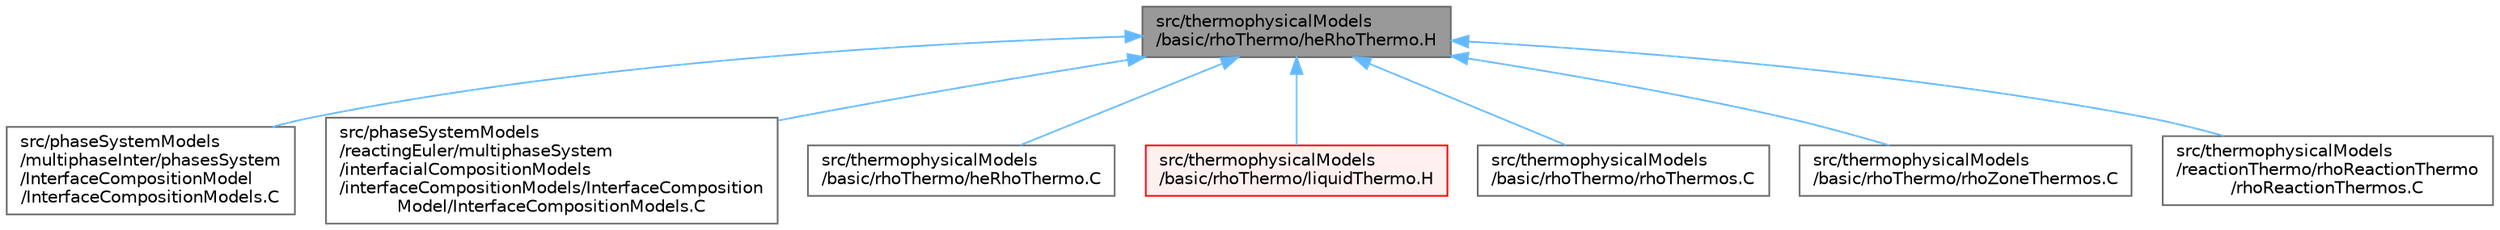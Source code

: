 digraph "src/thermophysicalModels/basic/rhoThermo/heRhoThermo.H"
{
 // LATEX_PDF_SIZE
  bgcolor="transparent";
  edge [fontname=Helvetica,fontsize=10,labelfontname=Helvetica,labelfontsize=10];
  node [fontname=Helvetica,fontsize=10,shape=box,height=0.2,width=0.4];
  Node1 [id="Node000001",label="src/thermophysicalModels\l/basic/rhoThermo/heRhoThermo.H",height=0.2,width=0.4,color="gray40", fillcolor="grey60", style="filled", fontcolor="black",tooltip=" "];
  Node1 -> Node2 [id="edge1_Node000001_Node000002",dir="back",color="steelblue1",style="solid",tooltip=" "];
  Node2 [id="Node000002",label="src/phaseSystemModels\l/multiphaseInter/phasesSystem\l/InterfaceCompositionModel\l/InterfaceCompositionModels.C",height=0.2,width=0.4,color="grey40", fillcolor="white", style="filled",URL="$multiphaseInter_2phasesSystem_2InterfaceCompositionModel_2InterfaceCompositionModels_8C.html",tooltip=" "];
  Node1 -> Node3 [id="edge2_Node000001_Node000003",dir="back",color="steelblue1",style="solid",tooltip=" "];
  Node3 [id="Node000003",label="src/phaseSystemModels\l/reactingEuler/multiphaseSystem\l/interfacialCompositionModels\l/interfaceCompositionModels/InterfaceComposition\lModel/InterfaceCompositionModels.C",height=0.2,width=0.4,color="grey40", fillcolor="white", style="filled",URL="$reactingEuler_2multiphaseSystem_2interfacialCompositionModels_2interfaceCompositionModels_2Inter002209c142736ef15c8063e50dd6dea0.html",tooltip=" "];
  Node1 -> Node4 [id="edge3_Node000001_Node000004",dir="back",color="steelblue1",style="solid",tooltip=" "];
  Node4 [id="Node000004",label="src/thermophysicalModels\l/basic/rhoThermo/heRhoThermo.C",height=0.2,width=0.4,color="grey40", fillcolor="white", style="filled",URL="$heRhoThermo_8C.html",tooltip=" "];
  Node1 -> Node5 [id="edge4_Node000001_Node000005",dir="back",color="steelblue1",style="solid",tooltip=" "];
  Node5 [id="Node000005",label="src/thermophysicalModels\l/basic/rhoThermo/liquidThermo.H",height=0.2,width=0.4,color="red", fillcolor="#FFF0F0", style="filled",URL="$liquidThermo_8H.html",tooltip=" "];
  Node1 -> Node7 [id="edge5_Node000001_Node000007",dir="back",color="steelblue1",style="solid",tooltip=" "];
  Node7 [id="Node000007",label="src/thermophysicalModels\l/basic/rhoThermo/rhoThermos.C",height=0.2,width=0.4,color="grey40", fillcolor="white", style="filled",URL="$rhoThermos_8C.html",tooltip=" "];
  Node1 -> Node8 [id="edge6_Node000001_Node000008",dir="back",color="steelblue1",style="solid",tooltip=" "];
  Node8 [id="Node000008",label="src/thermophysicalModels\l/basic/rhoThermo/rhoZoneThermos.C",height=0.2,width=0.4,color="grey40", fillcolor="white", style="filled",URL="$rhoZoneThermos_8C.html",tooltip=" "];
  Node1 -> Node9 [id="edge7_Node000001_Node000009",dir="back",color="steelblue1",style="solid",tooltip=" "];
  Node9 [id="Node000009",label="src/thermophysicalModels\l/reactionThermo/rhoReactionThermo\l/rhoReactionThermos.C",height=0.2,width=0.4,color="grey40", fillcolor="white", style="filled",URL="$rhoReactionThermos_8C.html",tooltip=" "];
}
